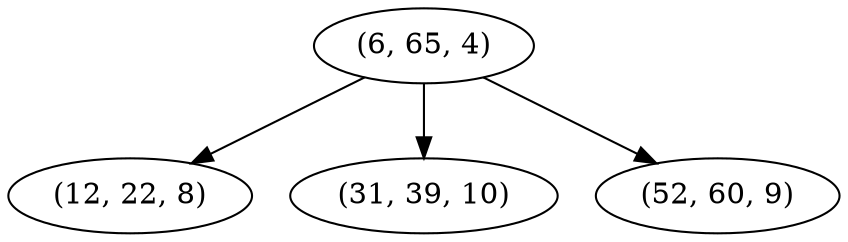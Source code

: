digraph tree {
    "(6, 65, 4)";
    "(12, 22, 8)";
    "(31, 39, 10)";
    "(52, 60, 9)";
    "(6, 65, 4)" -> "(12, 22, 8)";
    "(6, 65, 4)" -> "(31, 39, 10)";
    "(6, 65, 4)" -> "(52, 60, 9)";
}
